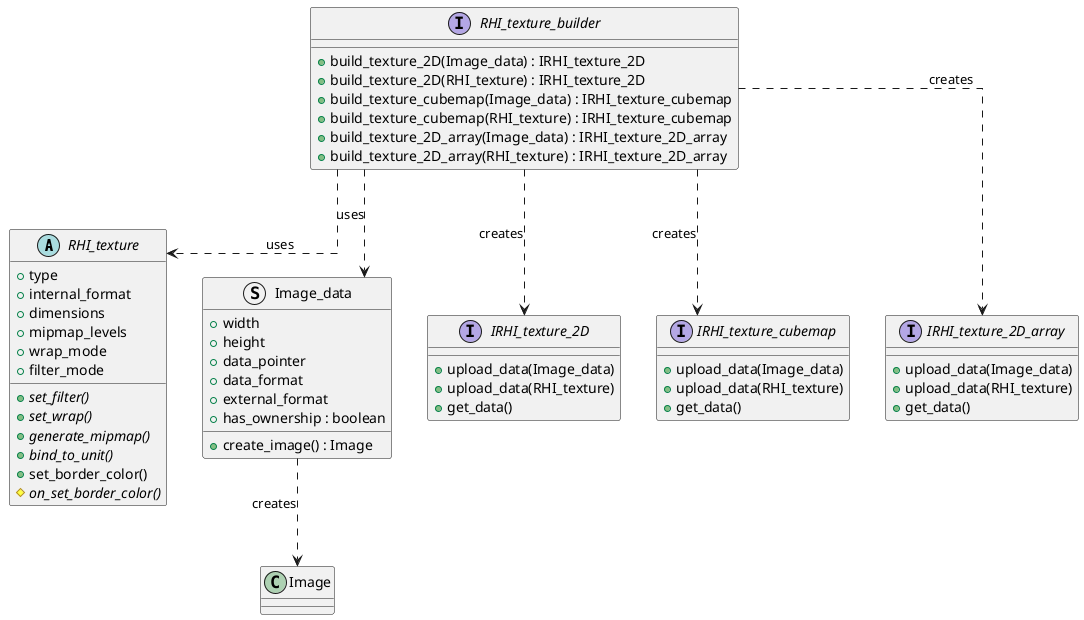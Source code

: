 @startuml
skinparam linetype ortho

abstract class RHI_texture {
  + type
  + internal_format
  + dimensions
  + mipmap_levels
  + wrap_mode
  + filter_mode
  {abstract} + set_filter()
  {abstract} + set_wrap()
  {abstract} + generate_mipmap()
  {abstract} + bind_to_unit()
  + set_border_color()
  {abstract} # on_set_border_color()
}

struct Image_data {
  + width
  + height
  + data_pointer
  + data_format
  + external_format
  + has_ownership : boolean
  + create_image() : Image
}

class Image {
}

Image_data ..> Image : creates

interface IRHI_texture_2D {
  + upload_data(Image_data)
  + upload_data(RHI_texture)
  + get_data()
}

interface IRHI_texture_cubemap {
  + upload_data(Image_data)
  + upload_data(RHI_texture)
  + get_data()
}

interface IRHI_texture_2D_array {
  + upload_data(Image_data)
  + upload_data(RHI_texture)
  + get_data()
}



interface RHI_texture_builder {
  + build_texture_2D(Image_data) : IRHI_texture_2D
  + build_texture_2D(RHI_texture) : IRHI_texture_2D
  + build_texture_cubemap(Image_data) : IRHI_texture_cubemap
  + build_texture_cubemap(RHI_texture) : IRHI_texture_cubemap
  + build_texture_2D_array(Image_data) : IRHI_texture_2D_array
  + build_texture_2D_array(RHI_texture) : IRHI_texture_2D_array
}

RHI_texture_builder ..> Image_data : uses
RHI_texture_builder ..> RHI_texture : uses
RHI_texture_builder ..> IRHI_texture_2D : creates
RHI_texture_builder ..> IRHI_texture_cubemap : creates
RHI_texture_builder ..> IRHI_texture_2D_array : creates

@enduml